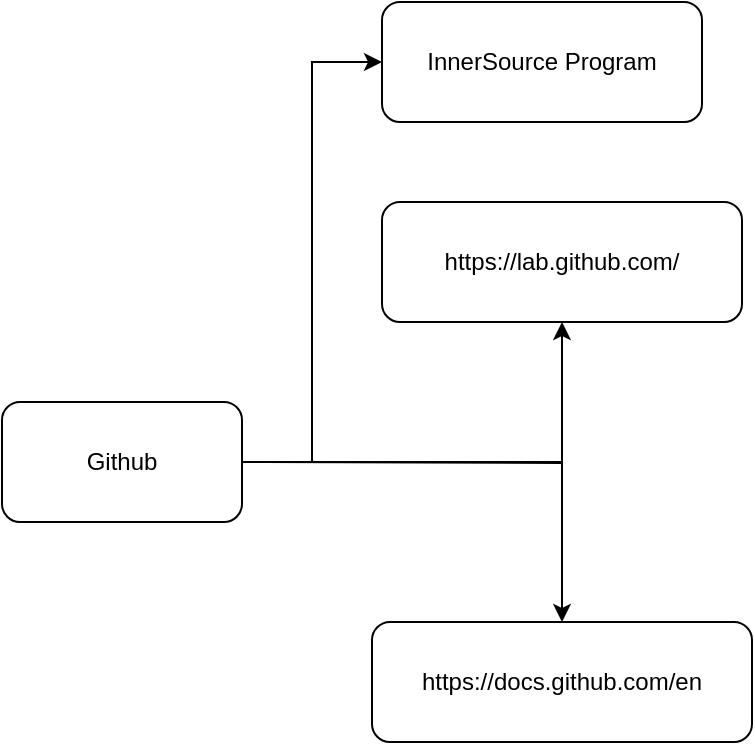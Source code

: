 <mxfile version="13.9.6" type="github">
  <diagram id="dHLoIadeHOPKv45P_C7i" name="Page-1">
    <mxGraphModel dx="1002" dy="450" grid="1" gridSize="10" guides="1" tooltips="1" connect="1" arrows="1" fold="1" page="1" pageScale="1" pageWidth="827" pageHeight="1169" math="0" shadow="0">
      <root>
        <mxCell id="0" />
        <mxCell id="1" parent="0" />
        <mxCell id="aoHS3MH-HQ4TEOi-IUvl-2" value="" style="edgeStyle=orthogonalEdgeStyle;rounded=0;orthogonalLoop=1;jettySize=auto;html=1;" edge="1" parent="1" source="4nNFg5GJuq_Xe3lgWuRm-1" target="aoHS3MH-HQ4TEOi-IUvl-1">
          <mxGeometry relative="1" as="geometry" />
        </mxCell>
        <mxCell id="aoHS3MH-HQ4TEOi-IUvl-3" style="edgeStyle=orthogonalEdgeStyle;rounded=0;orthogonalLoop=1;jettySize=auto;html=1;" edge="1" parent="1" target="aoHS3MH-HQ4TEOi-IUvl-4">
          <mxGeometry relative="1" as="geometry">
            <mxPoint x="560" y="170" as="targetPoint" />
            <mxPoint x="440" y="300" as="sourcePoint" />
          </mxGeometry>
        </mxCell>
        <mxCell id="aoHS3MH-HQ4TEOi-IUvl-7" style="edgeStyle=orthogonalEdgeStyle;rounded=0;orthogonalLoop=1;jettySize=auto;html=1;entryX=0;entryY=0.5;entryDx=0;entryDy=0;" edge="1" parent="1" source="4nNFg5GJuq_Xe3lgWuRm-1" target="aoHS3MH-HQ4TEOi-IUvl-6">
          <mxGeometry relative="1" as="geometry" />
        </mxCell>
        <mxCell id="4nNFg5GJuq_Xe3lgWuRm-1" value="Github" style="rounded=1;whiteSpace=wrap;html=1;" parent="1" vertex="1">
          <mxGeometry x="310" y="270" width="120" height="60" as="geometry" />
        </mxCell>
        <UserObject label="https://docs.github.com/en" link="https://docs.github.com/en" id="aoHS3MH-HQ4TEOi-IUvl-1">
          <mxCell style="rounded=1;whiteSpace=wrap;html=1;" vertex="1" parent="1">
            <mxGeometry x="495" y="380" width="190" height="60" as="geometry" />
          </mxCell>
        </UserObject>
        <mxCell id="aoHS3MH-HQ4TEOi-IUvl-4" value="https://lab.github.com/" style="rounded=1;whiteSpace=wrap;html=1;" vertex="1" parent="1">
          <mxGeometry x="500" y="170" width="180" height="60" as="geometry" />
        </mxCell>
        <mxCell id="aoHS3MH-HQ4TEOi-IUvl-6" value="InnerSource Program" style="rounded=1;whiteSpace=wrap;html=1;" vertex="1" parent="1">
          <mxGeometry x="500" y="70" width="160" height="60" as="geometry" />
        </mxCell>
      </root>
    </mxGraphModel>
  </diagram>
</mxfile>
